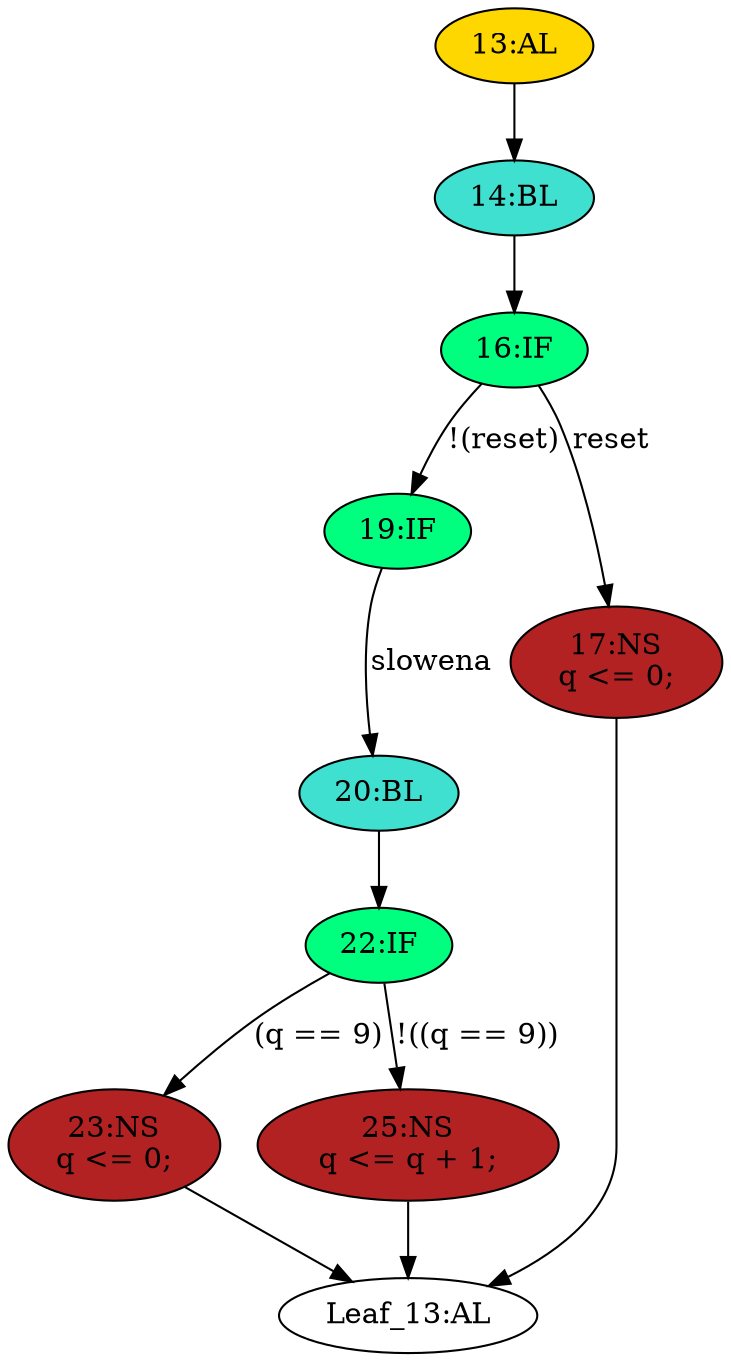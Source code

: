 strict digraph "" {
	node [label="\N"];
	"16:IF"	[ast="<pyverilog.vparser.ast.IfStatement object at 0x7f2287ff0490>",
		fillcolor=springgreen,
		label="16:IF",
		statements="[]",
		style=filled,
		typ=IfStatement];
	"19:IF"	[ast="<pyverilog.vparser.ast.IfStatement object at 0x7f2287ff05d0>",
		fillcolor=springgreen,
		label="19:IF",
		statements="[]",
		style=filled,
		typ=IfStatement];
	"16:IF" -> "19:IF"	[cond="['reset']",
		label="!(reset)",
		lineno=16];
	"17:NS"	[ast="<pyverilog.vparser.ast.NonblockingSubstitution object at 0x7f2287ff0b10>",
		fillcolor=firebrick,
		label="17:NS
q <= 0;",
		statements="[<pyverilog.vparser.ast.NonblockingSubstitution object at 0x7f2287ff0b10>]",
		style=filled,
		typ=NonblockingSubstitution];
	"16:IF" -> "17:NS"	[cond="['reset']",
		label=reset,
		lineno=16];
	"22:IF"	[ast="<pyverilog.vparser.ast.IfStatement object at 0x7f2287ff0690>",
		fillcolor=springgreen,
		label="22:IF",
		statements="[]",
		style=filled,
		typ=IfStatement];
	"23:NS"	[ast="<pyverilog.vparser.ast.NonblockingSubstitution object at 0x7f2287ff08d0>",
		fillcolor=firebrick,
		label="23:NS
q <= 0;",
		statements="[<pyverilog.vparser.ast.NonblockingSubstitution object at 0x7f2287ff08d0>]",
		style=filled,
		typ=NonblockingSubstitution];
	"22:IF" -> "23:NS"	[cond="['q']",
		label="(q == 9)",
		lineno=22];
	"25:NS"	[ast="<pyverilog.vparser.ast.NonblockingSubstitution object at 0x7f2287ff06d0>",
		fillcolor=firebrick,
		label="25:NS
q <= q + 1;",
		statements="[<pyverilog.vparser.ast.NonblockingSubstitution object at 0x7f2287ff06d0>]",
		style=filled,
		typ=NonblockingSubstitution];
	"22:IF" -> "25:NS"	[cond="['q']",
		label="!((q == 9))",
		lineno=22];
	"14:BL"	[ast="<pyverilog.vparser.ast.Block object at 0x7f2287ff0c90>",
		fillcolor=turquoise,
		label="14:BL",
		statements="[]",
		style=filled,
		typ=Block];
	"14:BL" -> "16:IF"	[cond="[]",
		lineno=None];
	"Leaf_13:AL"	[def_var="['q']",
		label="Leaf_13:AL"];
	"23:NS" -> "Leaf_13:AL"	[cond="[]",
		lineno=None];
	"20:BL"	[ast="<pyverilog.vparser.ast.Block object at 0x7f2287ff0650>",
		fillcolor=turquoise,
		label="20:BL",
		statements="[]",
		style=filled,
		typ=Block];
	"20:BL" -> "22:IF"	[cond="[]",
		lineno=None];
	"19:IF" -> "20:BL"	[cond="['slowena']",
		label=slowena,
		lineno=19];
	"17:NS" -> "Leaf_13:AL"	[cond="[]",
		lineno=None];
	"25:NS" -> "Leaf_13:AL"	[cond="[]",
		lineno=None];
	"13:AL"	[ast="<pyverilog.vparser.ast.Always object at 0x7f2287ff0d90>",
		clk_sens=True,
		fillcolor=gold,
		label="13:AL",
		sens="['clk', 'reset']",
		statements="[]",
		style=filled,
		typ=Always,
		use_var="['q', 'reset', 'slowena']"];
	"13:AL" -> "14:BL"	[cond="[]",
		lineno=None];
}
